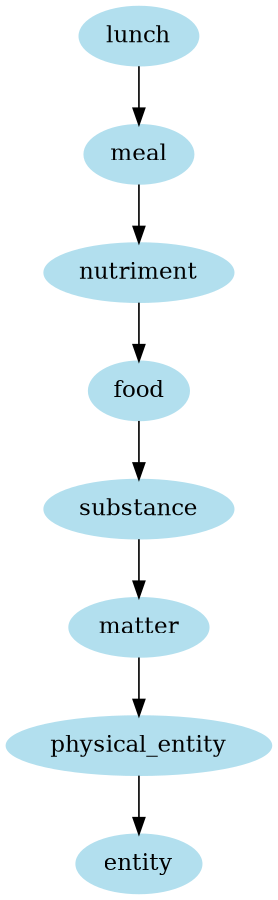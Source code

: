 digraph unix {
	node [color=lightblue2 style=filled]
	size="6,6"
	lunch -> meal
	meal -> nutriment
	nutriment -> food
	food -> substance
	substance -> matter
	matter -> physical_entity
	physical_entity -> entity
}
